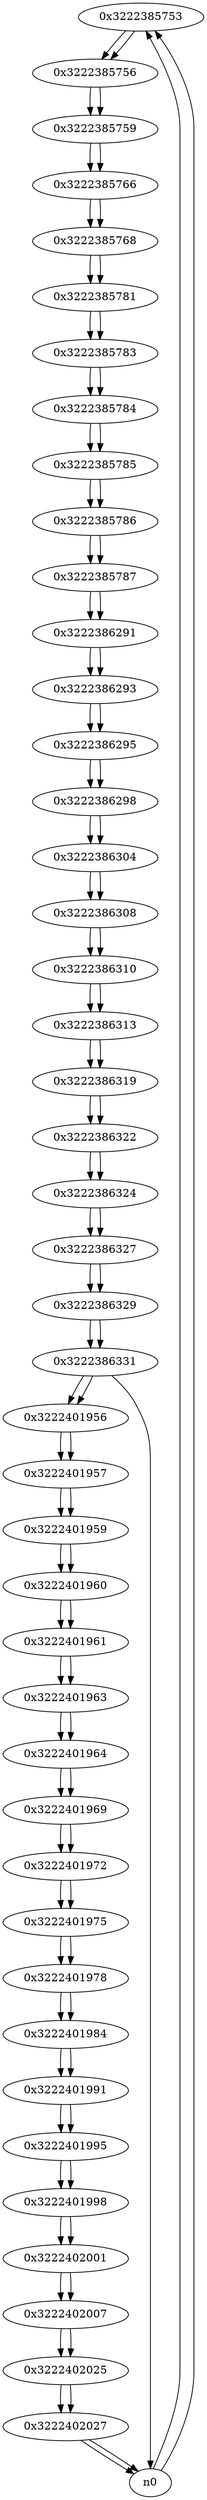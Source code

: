 digraph G{
/* nodes */
  n1 [label="0x3222385753"]
  n2 [label="0x3222385756"]
  n3 [label="0x3222385759"]
  n4 [label="0x3222385766"]
  n5 [label="0x3222385768"]
  n6 [label="0x3222385781"]
  n7 [label="0x3222385783"]
  n8 [label="0x3222385784"]
  n9 [label="0x3222385785"]
  n10 [label="0x3222385786"]
  n11 [label="0x3222385787"]
  n12 [label="0x3222386291"]
  n13 [label="0x3222386293"]
  n14 [label="0x3222386295"]
  n15 [label="0x3222386298"]
  n16 [label="0x3222386304"]
  n17 [label="0x3222386308"]
  n18 [label="0x3222386310"]
  n19 [label="0x3222386313"]
  n20 [label="0x3222386319"]
  n21 [label="0x3222386322"]
  n22 [label="0x3222386324"]
  n23 [label="0x3222386327"]
  n24 [label="0x3222386329"]
  n25 [label="0x3222386331"]
  n26 [label="0x3222401956"]
  n27 [label="0x3222401957"]
  n28 [label="0x3222401959"]
  n29 [label="0x3222401960"]
  n30 [label="0x3222401961"]
  n31 [label="0x3222401963"]
  n32 [label="0x3222401964"]
  n33 [label="0x3222401969"]
  n34 [label="0x3222401972"]
  n35 [label="0x3222401975"]
  n36 [label="0x3222401978"]
  n37 [label="0x3222401984"]
  n38 [label="0x3222401991"]
  n39 [label="0x3222401995"]
  n40 [label="0x3222401998"]
  n41 [label="0x3222402001"]
  n42 [label="0x3222402007"]
  n43 [label="0x3222402025"]
  n44 [label="0x3222402027"]
/* edges */
n1 -> n2;
n0 -> n1;
n0 -> n1;
n2 -> n3;
n1 -> n2;
n3 -> n4;
n2 -> n3;
n4 -> n5;
n3 -> n4;
n5 -> n6;
n4 -> n5;
n6 -> n7;
n5 -> n6;
n7 -> n8;
n6 -> n7;
n8 -> n9;
n7 -> n8;
n9 -> n10;
n8 -> n9;
n10 -> n11;
n9 -> n10;
n11 -> n12;
n10 -> n11;
n12 -> n13;
n11 -> n12;
n13 -> n14;
n12 -> n13;
n14 -> n15;
n13 -> n14;
n15 -> n16;
n14 -> n15;
n16 -> n17;
n15 -> n16;
n17 -> n18;
n16 -> n17;
n18 -> n19;
n17 -> n18;
n19 -> n20;
n18 -> n19;
n20 -> n21;
n19 -> n20;
n21 -> n22;
n20 -> n21;
n22 -> n23;
n21 -> n22;
n23 -> n24;
n22 -> n23;
n24 -> n25;
n23 -> n24;
n25 -> n26;
n25 -> n0;
n24 -> n25;
n26 -> n27;
n25 -> n26;
n27 -> n28;
n26 -> n27;
n28 -> n29;
n27 -> n28;
n29 -> n30;
n28 -> n29;
n30 -> n31;
n29 -> n30;
n31 -> n32;
n30 -> n31;
n32 -> n33;
n31 -> n32;
n33 -> n34;
n32 -> n33;
n34 -> n35;
n33 -> n34;
n35 -> n36;
n34 -> n35;
n36 -> n37;
n35 -> n36;
n37 -> n38;
n36 -> n37;
n38 -> n39;
n37 -> n38;
n39 -> n40;
n38 -> n39;
n40 -> n41;
n39 -> n40;
n41 -> n42;
n40 -> n41;
n42 -> n43;
n41 -> n42;
n43 -> n44;
n42 -> n43;
n44 -> n0;
n44 -> n0;
n43 -> n44;
}
